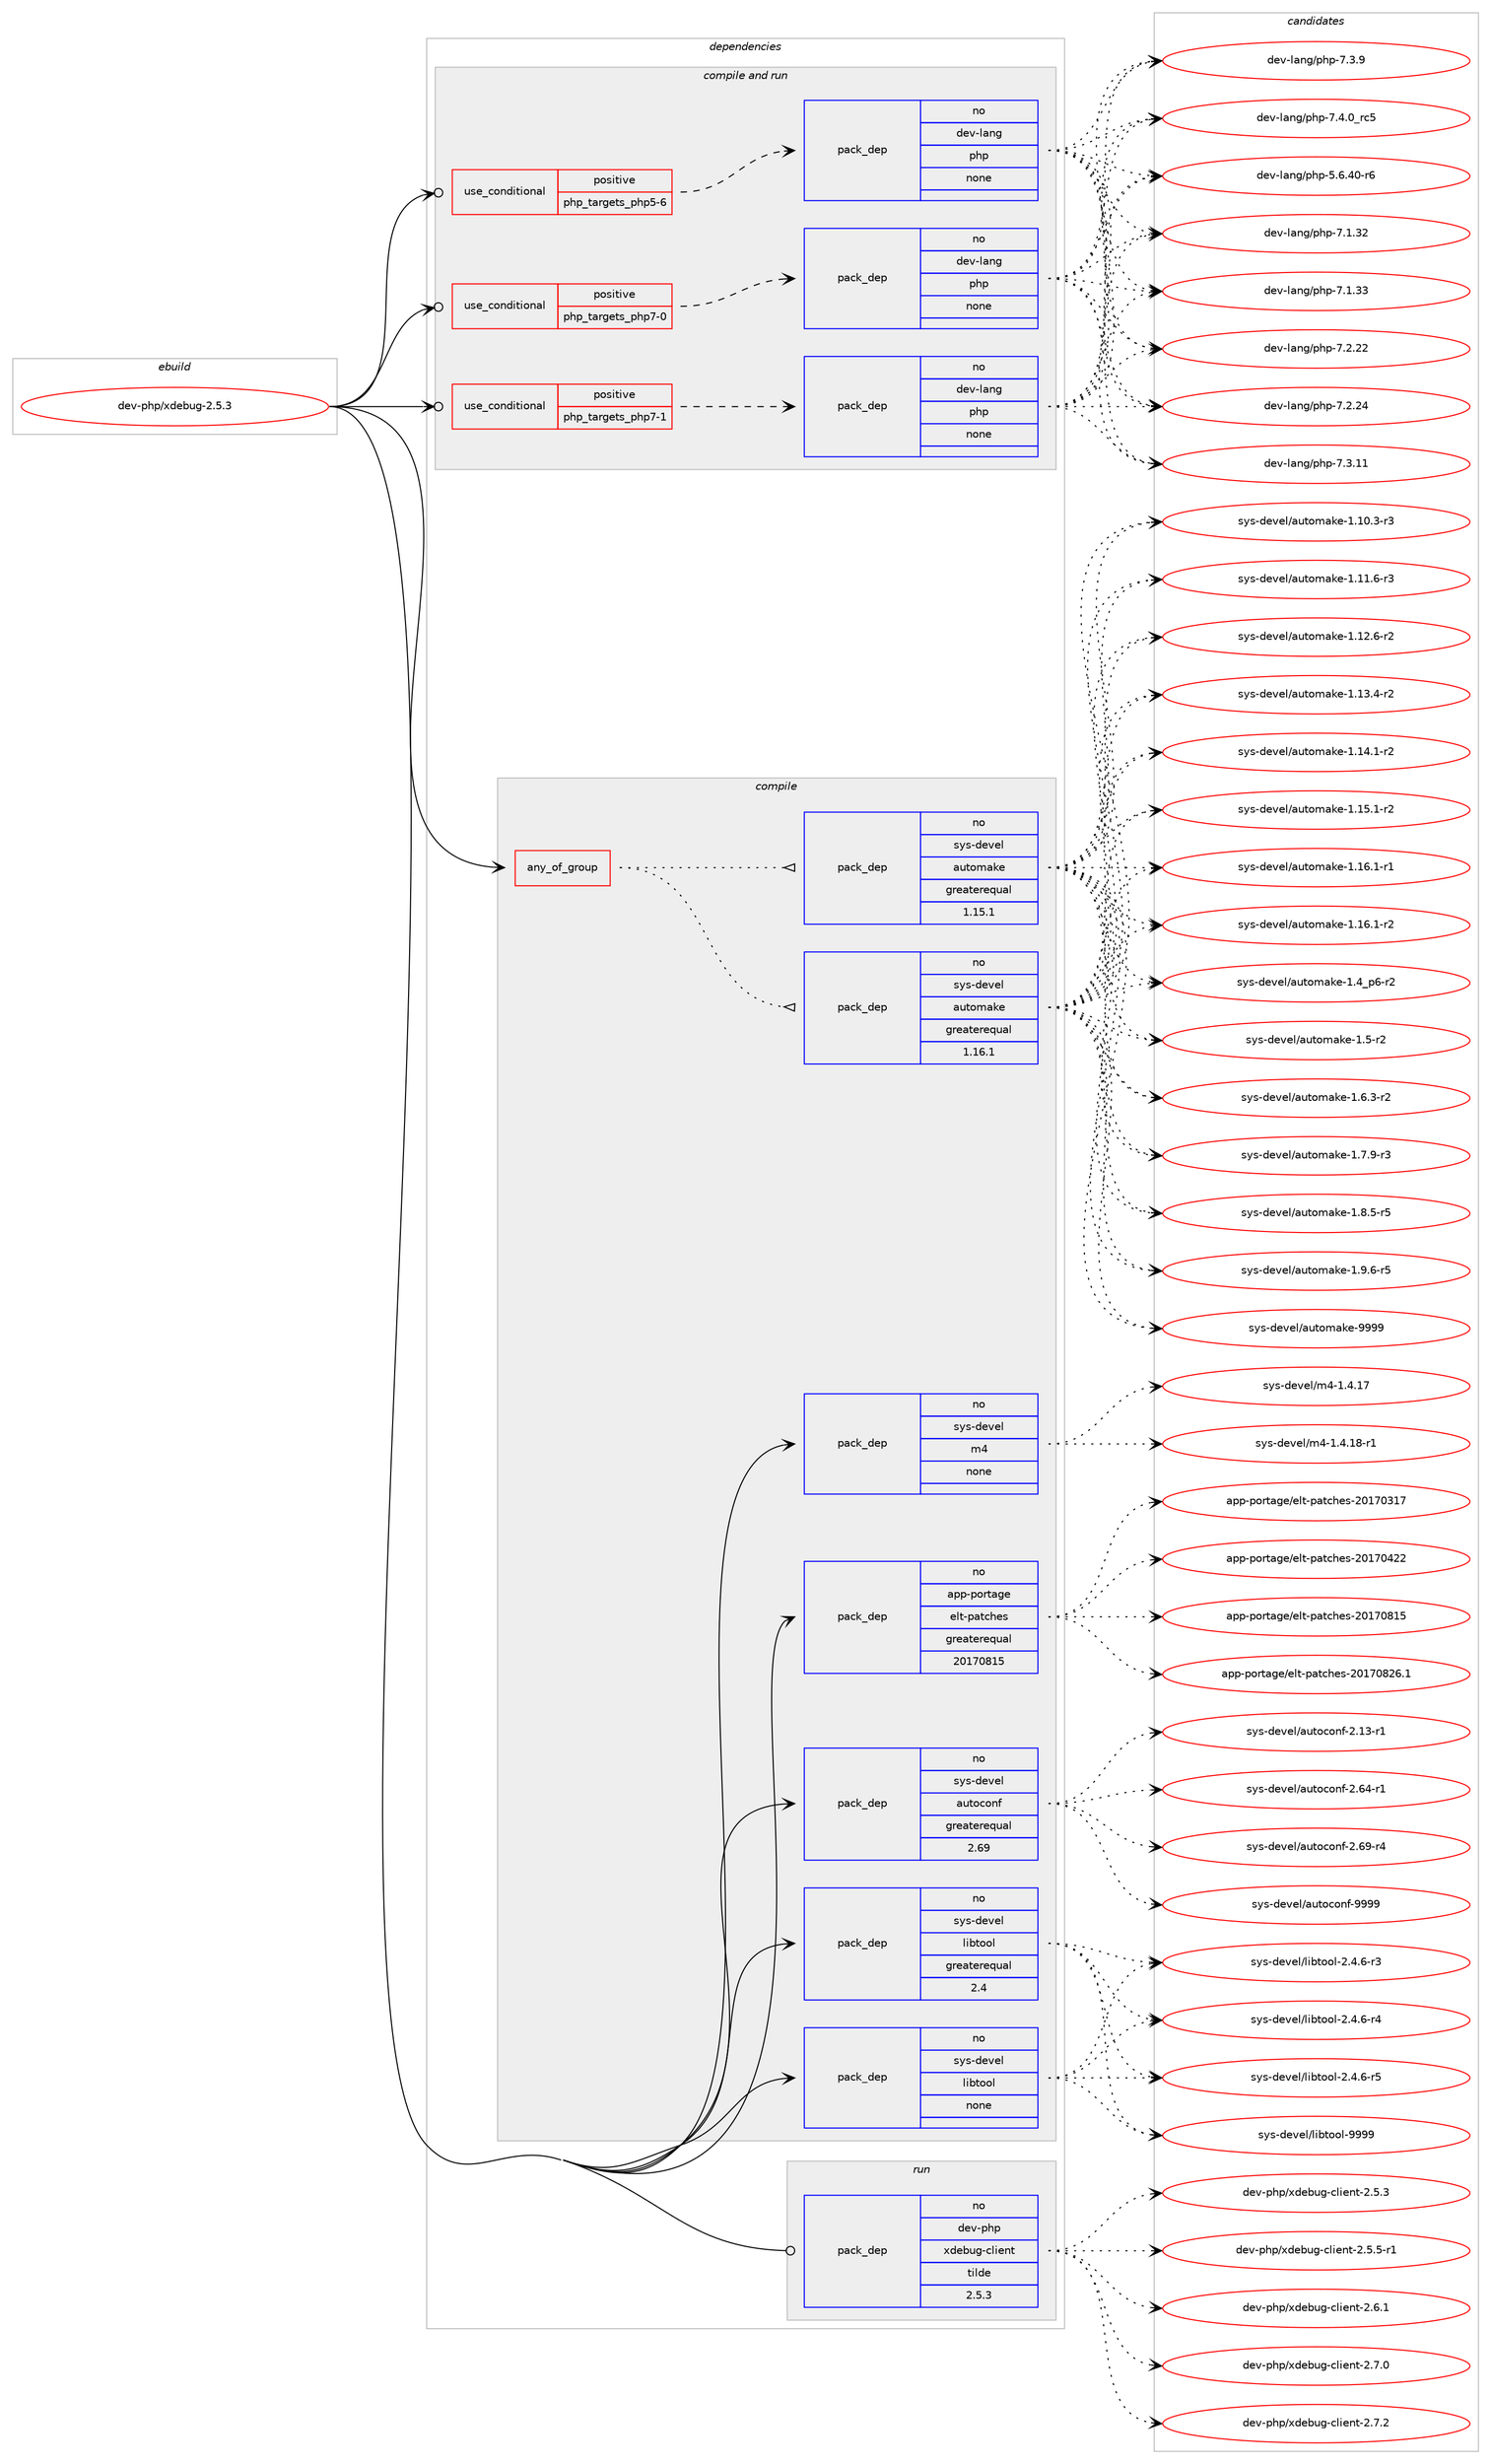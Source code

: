 digraph prolog {

# *************
# Graph options
# *************

newrank=true;
concentrate=true;
compound=true;
graph [rankdir=LR,fontname=Helvetica,fontsize=10,ranksep=1.5];#, ranksep=2.5, nodesep=0.2];
edge  [arrowhead=vee];
node  [fontname=Helvetica,fontsize=10];

# **********
# The ebuild
# **********

subgraph cluster_leftcol {
color=gray;
rank=same;
label=<<i>ebuild</i>>;
id [label="dev-php/xdebug-2.5.3", color=red, width=4, href="../dev-php/xdebug-2.5.3.svg"];
}

# ****************
# The dependencies
# ****************

subgraph cluster_midcol {
color=gray;
label=<<i>dependencies</i>>;
subgraph cluster_compile {
fillcolor="#eeeeee";
style=filled;
label=<<i>compile</i>>;
subgraph any11400 {
dependency592072 [label=<<TABLE BORDER="0" CELLBORDER="1" CELLSPACING="0" CELLPADDING="4"><TR><TD CELLPADDING="10">any_of_group</TD></TR></TABLE>>, shape=none, color=red];subgraph pack444844 {
dependency592073 [label=<<TABLE BORDER="0" CELLBORDER="1" CELLSPACING="0" CELLPADDING="4" WIDTH="220"><TR><TD ROWSPAN="6" CELLPADDING="30">pack_dep</TD></TR><TR><TD WIDTH="110">no</TD></TR><TR><TD>sys-devel</TD></TR><TR><TD>automake</TD></TR><TR><TD>greaterequal</TD></TR><TR><TD>1.16.1</TD></TR></TABLE>>, shape=none, color=blue];
}
dependency592072:e -> dependency592073:w [weight=20,style="dotted",arrowhead="oinv"];
subgraph pack444845 {
dependency592074 [label=<<TABLE BORDER="0" CELLBORDER="1" CELLSPACING="0" CELLPADDING="4" WIDTH="220"><TR><TD ROWSPAN="6" CELLPADDING="30">pack_dep</TD></TR><TR><TD WIDTH="110">no</TD></TR><TR><TD>sys-devel</TD></TR><TR><TD>automake</TD></TR><TR><TD>greaterequal</TD></TR><TR><TD>1.15.1</TD></TR></TABLE>>, shape=none, color=blue];
}
dependency592072:e -> dependency592074:w [weight=20,style="dotted",arrowhead="oinv"];
}
id:e -> dependency592072:w [weight=20,style="solid",arrowhead="vee"];
subgraph pack444846 {
dependency592075 [label=<<TABLE BORDER="0" CELLBORDER="1" CELLSPACING="0" CELLPADDING="4" WIDTH="220"><TR><TD ROWSPAN="6" CELLPADDING="30">pack_dep</TD></TR><TR><TD WIDTH="110">no</TD></TR><TR><TD>app-portage</TD></TR><TR><TD>elt-patches</TD></TR><TR><TD>greaterequal</TD></TR><TR><TD>20170815</TD></TR></TABLE>>, shape=none, color=blue];
}
id:e -> dependency592075:w [weight=20,style="solid",arrowhead="vee"];
subgraph pack444847 {
dependency592076 [label=<<TABLE BORDER="0" CELLBORDER="1" CELLSPACING="0" CELLPADDING="4" WIDTH="220"><TR><TD ROWSPAN="6" CELLPADDING="30">pack_dep</TD></TR><TR><TD WIDTH="110">no</TD></TR><TR><TD>sys-devel</TD></TR><TR><TD>autoconf</TD></TR><TR><TD>greaterequal</TD></TR><TR><TD>2.69</TD></TR></TABLE>>, shape=none, color=blue];
}
id:e -> dependency592076:w [weight=20,style="solid",arrowhead="vee"];
subgraph pack444848 {
dependency592077 [label=<<TABLE BORDER="0" CELLBORDER="1" CELLSPACING="0" CELLPADDING="4" WIDTH="220"><TR><TD ROWSPAN="6" CELLPADDING="30">pack_dep</TD></TR><TR><TD WIDTH="110">no</TD></TR><TR><TD>sys-devel</TD></TR><TR><TD>libtool</TD></TR><TR><TD>greaterequal</TD></TR><TR><TD>2.4</TD></TR></TABLE>>, shape=none, color=blue];
}
id:e -> dependency592077:w [weight=20,style="solid",arrowhead="vee"];
subgraph pack444849 {
dependency592078 [label=<<TABLE BORDER="0" CELLBORDER="1" CELLSPACING="0" CELLPADDING="4" WIDTH="220"><TR><TD ROWSPAN="6" CELLPADDING="30">pack_dep</TD></TR><TR><TD WIDTH="110">no</TD></TR><TR><TD>sys-devel</TD></TR><TR><TD>libtool</TD></TR><TR><TD>none</TD></TR><TR><TD></TD></TR></TABLE>>, shape=none, color=blue];
}
id:e -> dependency592078:w [weight=20,style="solid",arrowhead="vee"];
subgraph pack444850 {
dependency592079 [label=<<TABLE BORDER="0" CELLBORDER="1" CELLSPACING="0" CELLPADDING="4" WIDTH="220"><TR><TD ROWSPAN="6" CELLPADDING="30">pack_dep</TD></TR><TR><TD WIDTH="110">no</TD></TR><TR><TD>sys-devel</TD></TR><TR><TD>m4</TD></TR><TR><TD>none</TD></TR><TR><TD></TD></TR></TABLE>>, shape=none, color=blue];
}
id:e -> dependency592079:w [weight=20,style="solid",arrowhead="vee"];
}
subgraph cluster_compileandrun {
fillcolor="#eeeeee";
style=filled;
label=<<i>compile and run</i>>;
subgraph cond135463 {
dependency592080 [label=<<TABLE BORDER="0" CELLBORDER="1" CELLSPACING="0" CELLPADDING="4"><TR><TD ROWSPAN="3" CELLPADDING="10">use_conditional</TD></TR><TR><TD>positive</TD></TR><TR><TD>php_targets_php5-6</TD></TR></TABLE>>, shape=none, color=red];
subgraph pack444851 {
dependency592081 [label=<<TABLE BORDER="0" CELLBORDER="1" CELLSPACING="0" CELLPADDING="4" WIDTH="220"><TR><TD ROWSPAN="6" CELLPADDING="30">pack_dep</TD></TR><TR><TD WIDTH="110">no</TD></TR><TR><TD>dev-lang</TD></TR><TR><TD>php</TD></TR><TR><TD>none</TD></TR><TR><TD></TD></TR></TABLE>>, shape=none, color=blue];
}
dependency592080:e -> dependency592081:w [weight=20,style="dashed",arrowhead="vee"];
}
id:e -> dependency592080:w [weight=20,style="solid",arrowhead="odotvee"];
subgraph cond135464 {
dependency592082 [label=<<TABLE BORDER="0" CELLBORDER="1" CELLSPACING="0" CELLPADDING="4"><TR><TD ROWSPAN="3" CELLPADDING="10">use_conditional</TD></TR><TR><TD>positive</TD></TR><TR><TD>php_targets_php7-0</TD></TR></TABLE>>, shape=none, color=red];
subgraph pack444852 {
dependency592083 [label=<<TABLE BORDER="0" CELLBORDER="1" CELLSPACING="0" CELLPADDING="4" WIDTH="220"><TR><TD ROWSPAN="6" CELLPADDING="30">pack_dep</TD></TR><TR><TD WIDTH="110">no</TD></TR><TR><TD>dev-lang</TD></TR><TR><TD>php</TD></TR><TR><TD>none</TD></TR><TR><TD></TD></TR></TABLE>>, shape=none, color=blue];
}
dependency592082:e -> dependency592083:w [weight=20,style="dashed",arrowhead="vee"];
}
id:e -> dependency592082:w [weight=20,style="solid",arrowhead="odotvee"];
subgraph cond135465 {
dependency592084 [label=<<TABLE BORDER="0" CELLBORDER="1" CELLSPACING="0" CELLPADDING="4"><TR><TD ROWSPAN="3" CELLPADDING="10">use_conditional</TD></TR><TR><TD>positive</TD></TR><TR><TD>php_targets_php7-1</TD></TR></TABLE>>, shape=none, color=red];
subgraph pack444853 {
dependency592085 [label=<<TABLE BORDER="0" CELLBORDER="1" CELLSPACING="0" CELLPADDING="4" WIDTH="220"><TR><TD ROWSPAN="6" CELLPADDING="30">pack_dep</TD></TR><TR><TD WIDTH="110">no</TD></TR><TR><TD>dev-lang</TD></TR><TR><TD>php</TD></TR><TR><TD>none</TD></TR><TR><TD></TD></TR></TABLE>>, shape=none, color=blue];
}
dependency592084:e -> dependency592085:w [weight=20,style="dashed",arrowhead="vee"];
}
id:e -> dependency592084:w [weight=20,style="solid",arrowhead="odotvee"];
}
subgraph cluster_run {
fillcolor="#eeeeee";
style=filled;
label=<<i>run</i>>;
subgraph pack444854 {
dependency592086 [label=<<TABLE BORDER="0" CELLBORDER="1" CELLSPACING="0" CELLPADDING="4" WIDTH="220"><TR><TD ROWSPAN="6" CELLPADDING="30">pack_dep</TD></TR><TR><TD WIDTH="110">no</TD></TR><TR><TD>dev-php</TD></TR><TR><TD>xdebug-client</TD></TR><TR><TD>tilde</TD></TR><TR><TD>2.5.3</TD></TR></TABLE>>, shape=none, color=blue];
}
id:e -> dependency592086:w [weight=20,style="solid",arrowhead="odot"];
}
}

# **************
# The candidates
# **************

subgraph cluster_choices {
rank=same;
color=gray;
label=<<i>candidates</i>>;

subgraph choice444844 {
color=black;
nodesep=1;
choice11512111545100101118101108479711711611110997107101454946494846514511451 [label="sys-devel/automake-1.10.3-r3", color=red, width=4,href="../sys-devel/automake-1.10.3-r3.svg"];
choice11512111545100101118101108479711711611110997107101454946494946544511451 [label="sys-devel/automake-1.11.6-r3", color=red, width=4,href="../sys-devel/automake-1.11.6-r3.svg"];
choice11512111545100101118101108479711711611110997107101454946495046544511450 [label="sys-devel/automake-1.12.6-r2", color=red, width=4,href="../sys-devel/automake-1.12.6-r2.svg"];
choice11512111545100101118101108479711711611110997107101454946495146524511450 [label="sys-devel/automake-1.13.4-r2", color=red, width=4,href="../sys-devel/automake-1.13.4-r2.svg"];
choice11512111545100101118101108479711711611110997107101454946495246494511450 [label="sys-devel/automake-1.14.1-r2", color=red, width=4,href="../sys-devel/automake-1.14.1-r2.svg"];
choice11512111545100101118101108479711711611110997107101454946495346494511450 [label="sys-devel/automake-1.15.1-r2", color=red, width=4,href="../sys-devel/automake-1.15.1-r2.svg"];
choice11512111545100101118101108479711711611110997107101454946495446494511449 [label="sys-devel/automake-1.16.1-r1", color=red, width=4,href="../sys-devel/automake-1.16.1-r1.svg"];
choice11512111545100101118101108479711711611110997107101454946495446494511450 [label="sys-devel/automake-1.16.1-r2", color=red, width=4,href="../sys-devel/automake-1.16.1-r2.svg"];
choice115121115451001011181011084797117116111109971071014549465295112544511450 [label="sys-devel/automake-1.4_p6-r2", color=red, width=4,href="../sys-devel/automake-1.4_p6-r2.svg"];
choice11512111545100101118101108479711711611110997107101454946534511450 [label="sys-devel/automake-1.5-r2", color=red, width=4,href="../sys-devel/automake-1.5-r2.svg"];
choice115121115451001011181011084797117116111109971071014549465446514511450 [label="sys-devel/automake-1.6.3-r2", color=red, width=4,href="../sys-devel/automake-1.6.3-r2.svg"];
choice115121115451001011181011084797117116111109971071014549465546574511451 [label="sys-devel/automake-1.7.9-r3", color=red, width=4,href="../sys-devel/automake-1.7.9-r3.svg"];
choice115121115451001011181011084797117116111109971071014549465646534511453 [label="sys-devel/automake-1.8.5-r5", color=red, width=4,href="../sys-devel/automake-1.8.5-r5.svg"];
choice115121115451001011181011084797117116111109971071014549465746544511453 [label="sys-devel/automake-1.9.6-r5", color=red, width=4,href="../sys-devel/automake-1.9.6-r5.svg"];
choice115121115451001011181011084797117116111109971071014557575757 [label="sys-devel/automake-9999", color=red, width=4,href="../sys-devel/automake-9999.svg"];
dependency592073:e -> choice11512111545100101118101108479711711611110997107101454946494846514511451:w [style=dotted,weight="100"];
dependency592073:e -> choice11512111545100101118101108479711711611110997107101454946494946544511451:w [style=dotted,weight="100"];
dependency592073:e -> choice11512111545100101118101108479711711611110997107101454946495046544511450:w [style=dotted,weight="100"];
dependency592073:e -> choice11512111545100101118101108479711711611110997107101454946495146524511450:w [style=dotted,weight="100"];
dependency592073:e -> choice11512111545100101118101108479711711611110997107101454946495246494511450:w [style=dotted,weight="100"];
dependency592073:e -> choice11512111545100101118101108479711711611110997107101454946495346494511450:w [style=dotted,weight="100"];
dependency592073:e -> choice11512111545100101118101108479711711611110997107101454946495446494511449:w [style=dotted,weight="100"];
dependency592073:e -> choice11512111545100101118101108479711711611110997107101454946495446494511450:w [style=dotted,weight="100"];
dependency592073:e -> choice115121115451001011181011084797117116111109971071014549465295112544511450:w [style=dotted,weight="100"];
dependency592073:e -> choice11512111545100101118101108479711711611110997107101454946534511450:w [style=dotted,weight="100"];
dependency592073:e -> choice115121115451001011181011084797117116111109971071014549465446514511450:w [style=dotted,weight="100"];
dependency592073:e -> choice115121115451001011181011084797117116111109971071014549465546574511451:w [style=dotted,weight="100"];
dependency592073:e -> choice115121115451001011181011084797117116111109971071014549465646534511453:w [style=dotted,weight="100"];
dependency592073:e -> choice115121115451001011181011084797117116111109971071014549465746544511453:w [style=dotted,weight="100"];
dependency592073:e -> choice115121115451001011181011084797117116111109971071014557575757:w [style=dotted,weight="100"];
}
subgraph choice444845 {
color=black;
nodesep=1;
choice11512111545100101118101108479711711611110997107101454946494846514511451 [label="sys-devel/automake-1.10.3-r3", color=red, width=4,href="../sys-devel/automake-1.10.3-r3.svg"];
choice11512111545100101118101108479711711611110997107101454946494946544511451 [label="sys-devel/automake-1.11.6-r3", color=red, width=4,href="../sys-devel/automake-1.11.6-r3.svg"];
choice11512111545100101118101108479711711611110997107101454946495046544511450 [label="sys-devel/automake-1.12.6-r2", color=red, width=4,href="../sys-devel/automake-1.12.6-r2.svg"];
choice11512111545100101118101108479711711611110997107101454946495146524511450 [label="sys-devel/automake-1.13.4-r2", color=red, width=4,href="../sys-devel/automake-1.13.4-r2.svg"];
choice11512111545100101118101108479711711611110997107101454946495246494511450 [label="sys-devel/automake-1.14.1-r2", color=red, width=4,href="../sys-devel/automake-1.14.1-r2.svg"];
choice11512111545100101118101108479711711611110997107101454946495346494511450 [label="sys-devel/automake-1.15.1-r2", color=red, width=4,href="../sys-devel/automake-1.15.1-r2.svg"];
choice11512111545100101118101108479711711611110997107101454946495446494511449 [label="sys-devel/automake-1.16.1-r1", color=red, width=4,href="../sys-devel/automake-1.16.1-r1.svg"];
choice11512111545100101118101108479711711611110997107101454946495446494511450 [label="sys-devel/automake-1.16.1-r2", color=red, width=4,href="../sys-devel/automake-1.16.1-r2.svg"];
choice115121115451001011181011084797117116111109971071014549465295112544511450 [label="sys-devel/automake-1.4_p6-r2", color=red, width=4,href="../sys-devel/automake-1.4_p6-r2.svg"];
choice11512111545100101118101108479711711611110997107101454946534511450 [label="sys-devel/automake-1.5-r2", color=red, width=4,href="../sys-devel/automake-1.5-r2.svg"];
choice115121115451001011181011084797117116111109971071014549465446514511450 [label="sys-devel/automake-1.6.3-r2", color=red, width=4,href="../sys-devel/automake-1.6.3-r2.svg"];
choice115121115451001011181011084797117116111109971071014549465546574511451 [label="sys-devel/automake-1.7.9-r3", color=red, width=4,href="../sys-devel/automake-1.7.9-r3.svg"];
choice115121115451001011181011084797117116111109971071014549465646534511453 [label="sys-devel/automake-1.8.5-r5", color=red, width=4,href="../sys-devel/automake-1.8.5-r5.svg"];
choice115121115451001011181011084797117116111109971071014549465746544511453 [label="sys-devel/automake-1.9.6-r5", color=red, width=4,href="../sys-devel/automake-1.9.6-r5.svg"];
choice115121115451001011181011084797117116111109971071014557575757 [label="sys-devel/automake-9999", color=red, width=4,href="../sys-devel/automake-9999.svg"];
dependency592074:e -> choice11512111545100101118101108479711711611110997107101454946494846514511451:w [style=dotted,weight="100"];
dependency592074:e -> choice11512111545100101118101108479711711611110997107101454946494946544511451:w [style=dotted,weight="100"];
dependency592074:e -> choice11512111545100101118101108479711711611110997107101454946495046544511450:w [style=dotted,weight="100"];
dependency592074:e -> choice11512111545100101118101108479711711611110997107101454946495146524511450:w [style=dotted,weight="100"];
dependency592074:e -> choice11512111545100101118101108479711711611110997107101454946495246494511450:w [style=dotted,weight="100"];
dependency592074:e -> choice11512111545100101118101108479711711611110997107101454946495346494511450:w [style=dotted,weight="100"];
dependency592074:e -> choice11512111545100101118101108479711711611110997107101454946495446494511449:w [style=dotted,weight="100"];
dependency592074:e -> choice11512111545100101118101108479711711611110997107101454946495446494511450:w [style=dotted,weight="100"];
dependency592074:e -> choice115121115451001011181011084797117116111109971071014549465295112544511450:w [style=dotted,weight="100"];
dependency592074:e -> choice11512111545100101118101108479711711611110997107101454946534511450:w [style=dotted,weight="100"];
dependency592074:e -> choice115121115451001011181011084797117116111109971071014549465446514511450:w [style=dotted,weight="100"];
dependency592074:e -> choice115121115451001011181011084797117116111109971071014549465546574511451:w [style=dotted,weight="100"];
dependency592074:e -> choice115121115451001011181011084797117116111109971071014549465646534511453:w [style=dotted,weight="100"];
dependency592074:e -> choice115121115451001011181011084797117116111109971071014549465746544511453:w [style=dotted,weight="100"];
dependency592074:e -> choice115121115451001011181011084797117116111109971071014557575757:w [style=dotted,weight="100"];
}
subgraph choice444846 {
color=black;
nodesep=1;
choice97112112451121111141169710310147101108116451129711699104101115455048495548514955 [label="app-portage/elt-patches-20170317", color=red, width=4,href="../app-portage/elt-patches-20170317.svg"];
choice97112112451121111141169710310147101108116451129711699104101115455048495548525050 [label="app-portage/elt-patches-20170422", color=red, width=4,href="../app-portage/elt-patches-20170422.svg"];
choice97112112451121111141169710310147101108116451129711699104101115455048495548564953 [label="app-portage/elt-patches-20170815", color=red, width=4,href="../app-portage/elt-patches-20170815.svg"];
choice971121124511211111411697103101471011081164511297116991041011154550484955485650544649 [label="app-portage/elt-patches-20170826.1", color=red, width=4,href="../app-portage/elt-patches-20170826.1.svg"];
dependency592075:e -> choice97112112451121111141169710310147101108116451129711699104101115455048495548514955:w [style=dotted,weight="100"];
dependency592075:e -> choice97112112451121111141169710310147101108116451129711699104101115455048495548525050:w [style=dotted,weight="100"];
dependency592075:e -> choice97112112451121111141169710310147101108116451129711699104101115455048495548564953:w [style=dotted,weight="100"];
dependency592075:e -> choice971121124511211111411697103101471011081164511297116991041011154550484955485650544649:w [style=dotted,weight="100"];
}
subgraph choice444847 {
color=black;
nodesep=1;
choice1151211154510010111810110847971171161119911111010245504649514511449 [label="sys-devel/autoconf-2.13-r1", color=red, width=4,href="../sys-devel/autoconf-2.13-r1.svg"];
choice1151211154510010111810110847971171161119911111010245504654524511449 [label="sys-devel/autoconf-2.64-r1", color=red, width=4,href="../sys-devel/autoconf-2.64-r1.svg"];
choice1151211154510010111810110847971171161119911111010245504654574511452 [label="sys-devel/autoconf-2.69-r4", color=red, width=4,href="../sys-devel/autoconf-2.69-r4.svg"];
choice115121115451001011181011084797117116111991111101024557575757 [label="sys-devel/autoconf-9999", color=red, width=4,href="../sys-devel/autoconf-9999.svg"];
dependency592076:e -> choice1151211154510010111810110847971171161119911111010245504649514511449:w [style=dotted,weight="100"];
dependency592076:e -> choice1151211154510010111810110847971171161119911111010245504654524511449:w [style=dotted,weight="100"];
dependency592076:e -> choice1151211154510010111810110847971171161119911111010245504654574511452:w [style=dotted,weight="100"];
dependency592076:e -> choice115121115451001011181011084797117116111991111101024557575757:w [style=dotted,weight="100"];
}
subgraph choice444848 {
color=black;
nodesep=1;
choice1151211154510010111810110847108105981161111111084550465246544511451 [label="sys-devel/libtool-2.4.6-r3", color=red, width=4,href="../sys-devel/libtool-2.4.6-r3.svg"];
choice1151211154510010111810110847108105981161111111084550465246544511452 [label="sys-devel/libtool-2.4.6-r4", color=red, width=4,href="../sys-devel/libtool-2.4.6-r4.svg"];
choice1151211154510010111810110847108105981161111111084550465246544511453 [label="sys-devel/libtool-2.4.6-r5", color=red, width=4,href="../sys-devel/libtool-2.4.6-r5.svg"];
choice1151211154510010111810110847108105981161111111084557575757 [label="sys-devel/libtool-9999", color=red, width=4,href="../sys-devel/libtool-9999.svg"];
dependency592077:e -> choice1151211154510010111810110847108105981161111111084550465246544511451:w [style=dotted,weight="100"];
dependency592077:e -> choice1151211154510010111810110847108105981161111111084550465246544511452:w [style=dotted,weight="100"];
dependency592077:e -> choice1151211154510010111810110847108105981161111111084550465246544511453:w [style=dotted,weight="100"];
dependency592077:e -> choice1151211154510010111810110847108105981161111111084557575757:w [style=dotted,weight="100"];
}
subgraph choice444849 {
color=black;
nodesep=1;
choice1151211154510010111810110847108105981161111111084550465246544511451 [label="sys-devel/libtool-2.4.6-r3", color=red, width=4,href="../sys-devel/libtool-2.4.6-r3.svg"];
choice1151211154510010111810110847108105981161111111084550465246544511452 [label="sys-devel/libtool-2.4.6-r4", color=red, width=4,href="../sys-devel/libtool-2.4.6-r4.svg"];
choice1151211154510010111810110847108105981161111111084550465246544511453 [label="sys-devel/libtool-2.4.6-r5", color=red, width=4,href="../sys-devel/libtool-2.4.6-r5.svg"];
choice1151211154510010111810110847108105981161111111084557575757 [label="sys-devel/libtool-9999", color=red, width=4,href="../sys-devel/libtool-9999.svg"];
dependency592078:e -> choice1151211154510010111810110847108105981161111111084550465246544511451:w [style=dotted,weight="100"];
dependency592078:e -> choice1151211154510010111810110847108105981161111111084550465246544511452:w [style=dotted,weight="100"];
dependency592078:e -> choice1151211154510010111810110847108105981161111111084550465246544511453:w [style=dotted,weight="100"];
dependency592078:e -> choice1151211154510010111810110847108105981161111111084557575757:w [style=dotted,weight="100"];
}
subgraph choice444850 {
color=black;
nodesep=1;
choice11512111545100101118101108471095245494652464955 [label="sys-devel/m4-1.4.17", color=red, width=4,href="../sys-devel/m4-1.4.17.svg"];
choice115121115451001011181011084710952454946524649564511449 [label="sys-devel/m4-1.4.18-r1", color=red, width=4,href="../sys-devel/m4-1.4.18-r1.svg"];
dependency592079:e -> choice11512111545100101118101108471095245494652464955:w [style=dotted,weight="100"];
dependency592079:e -> choice115121115451001011181011084710952454946524649564511449:w [style=dotted,weight="100"];
}
subgraph choice444851 {
color=black;
nodesep=1;
choice100101118451089711010347112104112455346544652484511454 [label="dev-lang/php-5.6.40-r6", color=red, width=4,href="../dev-lang/php-5.6.40-r6.svg"];
choice10010111845108971101034711210411245554649465150 [label="dev-lang/php-7.1.32", color=red, width=4,href="../dev-lang/php-7.1.32.svg"];
choice10010111845108971101034711210411245554649465151 [label="dev-lang/php-7.1.33", color=red, width=4,href="../dev-lang/php-7.1.33.svg"];
choice10010111845108971101034711210411245554650465050 [label="dev-lang/php-7.2.22", color=red, width=4,href="../dev-lang/php-7.2.22.svg"];
choice10010111845108971101034711210411245554650465052 [label="dev-lang/php-7.2.24", color=red, width=4,href="../dev-lang/php-7.2.24.svg"];
choice10010111845108971101034711210411245554651464949 [label="dev-lang/php-7.3.11", color=red, width=4,href="../dev-lang/php-7.3.11.svg"];
choice100101118451089711010347112104112455546514657 [label="dev-lang/php-7.3.9", color=red, width=4,href="../dev-lang/php-7.3.9.svg"];
choice100101118451089711010347112104112455546524648951149953 [label="dev-lang/php-7.4.0_rc5", color=red, width=4,href="../dev-lang/php-7.4.0_rc5.svg"];
dependency592081:e -> choice100101118451089711010347112104112455346544652484511454:w [style=dotted,weight="100"];
dependency592081:e -> choice10010111845108971101034711210411245554649465150:w [style=dotted,weight="100"];
dependency592081:e -> choice10010111845108971101034711210411245554649465151:w [style=dotted,weight="100"];
dependency592081:e -> choice10010111845108971101034711210411245554650465050:w [style=dotted,weight="100"];
dependency592081:e -> choice10010111845108971101034711210411245554650465052:w [style=dotted,weight="100"];
dependency592081:e -> choice10010111845108971101034711210411245554651464949:w [style=dotted,weight="100"];
dependency592081:e -> choice100101118451089711010347112104112455546514657:w [style=dotted,weight="100"];
dependency592081:e -> choice100101118451089711010347112104112455546524648951149953:w [style=dotted,weight="100"];
}
subgraph choice444852 {
color=black;
nodesep=1;
choice100101118451089711010347112104112455346544652484511454 [label="dev-lang/php-5.6.40-r6", color=red, width=4,href="../dev-lang/php-5.6.40-r6.svg"];
choice10010111845108971101034711210411245554649465150 [label="dev-lang/php-7.1.32", color=red, width=4,href="../dev-lang/php-7.1.32.svg"];
choice10010111845108971101034711210411245554649465151 [label="dev-lang/php-7.1.33", color=red, width=4,href="../dev-lang/php-7.1.33.svg"];
choice10010111845108971101034711210411245554650465050 [label="dev-lang/php-7.2.22", color=red, width=4,href="../dev-lang/php-7.2.22.svg"];
choice10010111845108971101034711210411245554650465052 [label="dev-lang/php-7.2.24", color=red, width=4,href="../dev-lang/php-7.2.24.svg"];
choice10010111845108971101034711210411245554651464949 [label="dev-lang/php-7.3.11", color=red, width=4,href="../dev-lang/php-7.3.11.svg"];
choice100101118451089711010347112104112455546514657 [label="dev-lang/php-7.3.9", color=red, width=4,href="../dev-lang/php-7.3.9.svg"];
choice100101118451089711010347112104112455546524648951149953 [label="dev-lang/php-7.4.0_rc5", color=red, width=4,href="../dev-lang/php-7.4.0_rc5.svg"];
dependency592083:e -> choice100101118451089711010347112104112455346544652484511454:w [style=dotted,weight="100"];
dependency592083:e -> choice10010111845108971101034711210411245554649465150:w [style=dotted,weight="100"];
dependency592083:e -> choice10010111845108971101034711210411245554649465151:w [style=dotted,weight="100"];
dependency592083:e -> choice10010111845108971101034711210411245554650465050:w [style=dotted,weight="100"];
dependency592083:e -> choice10010111845108971101034711210411245554650465052:w [style=dotted,weight="100"];
dependency592083:e -> choice10010111845108971101034711210411245554651464949:w [style=dotted,weight="100"];
dependency592083:e -> choice100101118451089711010347112104112455546514657:w [style=dotted,weight="100"];
dependency592083:e -> choice100101118451089711010347112104112455546524648951149953:w [style=dotted,weight="100"];
}
subgraph choice444853 {
color=black;
nodesep=1;
choice100101118451089711010347112104112455346544652484511454 [label="dev-lang/php-5.6.40-r6", color=red, width=4,href="../dev-lang/php-5.6.40-r6.svg"];
choice10010111845108971101034711210411245554649465150 [label="dev-lang/php-7.1.32", color=red, width=4,href="../dev-lang/php-7.1.32.svg"];
choice10010111845108971101034711210411245554649465151 [label="dev-lang/php-7.1.33", color=red, width=4,href="../dev-lang/php-7.1.33.svg"];
choice10010111845108971101034711210411245554650465050 [label="dev-lang/php-7.2.22", color=red, width=4,href="../dev-lang/php-7.2.22.svg"];
choice10010111845108971101034711210411245554650465052 [label="dev-lang/php-7.2.24", color=red, width=4,href="../dev-lang/php-7.2.24.svg"];
choice10010111845108971101034711210411245554651464949 [label="dev-lang/php-7.3.11", color=red, width=4,href="../dev-lang/php-7.3.11.svg"];
choice100101118451089711010347112104112455546514657 [label="dev-lang/php-7.3.9", color=red, width=4,href="../dev-lang/php-7.3.9.svg"];
choice100101118451089711010347112104112455546524648951149953 [label="dev-lang/php-7.4.0_rc5", color=red, width=4,href="../dev-lang/php-7.4.0_rc5.svg"];
dependency592085:e -> choice100101118451089711010347112104112455346544652484511454:w [style=dotted,weight="100"];
dependency592085:e -> choice10010111845108971101034711210411245554649465150:w [style=dotted,weight="100"];
dependency592085:e -> choice10010111845108971101034711210411245554649465151:w [style=dotted,weight="100"];
dependency592085:e -> choice10010111845108971101034711210411245554650465050:w [style=dotted,weight="100"];
dependency592085:e -> choice10010111845108971101034711210411245554650465052:w [style=dotted,weight="100"];
dependency592085:e -> choice10010111845108971101034711210411245554651464949:w [style=dotted,weight="100"];
dependency592085:e -> choice100101118451089711010347112104112455546514657:w [style=dotted,weight="100"];
dependency592085:e -> choice100101118451089711010347112104112455546524648951149953:w [style=dotted,weight="100"];
}
subgraph choice444854 {
color=black;
nodesep=1;
choice1001011184511210411247120100101981171034599108105101110116455046534651 [label="dev-php/xdebug-client-2.5.3", color=red, width=4,href="../dev-php/xdebug-client-2.5.3.svg"];
choice10010111845112104112471201001019811710345991081051011101164550465346534511449 [label="dev-php/xdebug-client-2.5.5-r1", color=red, width=4,href="../dev-php/xdebug-client-2.5.5-r1.svg"];
choice1001011184511210411247120100101981171034599108105101110116455046544649 [label="dev-php/xdebug-client-2.6.1", color=red, width=4,href="../dev-php/xdebug-client-2.6.1.svg"];
choice1001011184511210411247120100101981171034599108105101110116455046554648 [label="dev-php/xdebug-client-2.7.0", color=red, width=4,href="../dev-php/xdebug-client-2.7.0.svg"];
choice1001011184511210411247120100101981171034599108105101110116455046554650 [label="dev-php/xdebug-client-2.7.2", color=red, width=4,href="../dev-php/xdebug-client-2.7.2.svg"];
dependency592086:e -> choice1001011184511210411247120100101981171034599108105101110116455046534651:w [style=dotted,weight="100"];
dependency592086:e -> choice10010111845112104112471201001019811710345991081051011101164550465346534511449:w [style=dotted,weight="100"];
dependency592086:e -> choice1001011184511210411247120100101981171034599108105101110116455046544649:w [style=dotted,weight="100"];
dependency592086:e -> choice1001011184511210411247120100101981171034599108105101110116455046554648:w [style=dotted,weight="100"];
dependency592086:e -> choice1001011184511210411247120100101981171034599108105101110116455046554650:w [style=dotted,weight="100"];
}
}

}
